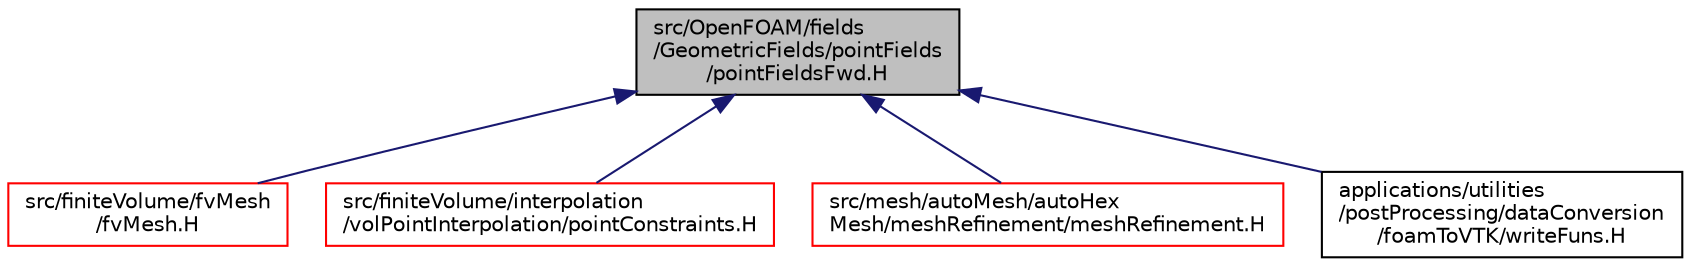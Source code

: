 digraph "src/OpenFOAM/fields/GeometricFields/pointFields/pointFieldsFwd.H"
{
  bgcolor="transparent";
  edge [fontname="Helvetica",fontsize="10",labelfontname="Helvetica",labelfontsize="10"];
  node [fontname="Helvetica",fontsize="10",shape=record];
  Node1 [label="src/OpenFOAM/fields\l/GeometricFields/pointFields\l/pointFieldsFwd.H",height=0.2,width=0.4,color="black", fillcolor="grey75", style="filled", fontcolor="black"];
  Node1 -> Node2 [dir="back",color="midnightblue",fontsize="10",style="solid",fontname="Helvetica"];
  Node2 [label="src/finiteVolume/fvMesh\l/fvMesh.H",height=0.2,width=0.4,color="red",URL="$a05871.html"];
  Node1 -> Node3 [dir="back",color="midnightblue",fontsize="10",style="solid",fontname="Helvetica"];
  Node3 [label="src/finiteVolume/interpolation\l/volPointInterpolation/pointConstraints.H",height=0.2,width=0.4,color="red",URL="$a06152.html"];
  Node1 -> Node4 [dir="back",color="midnightblue",fontsize="10",style="solid",fontname="Helvetica"];
  Node4 [label="src/mesh/autoMesh/autoHex\lMesh/meshRefinement/meshRefinement.H",height=0.2,width=0.4,color="red",URL="$a07051.html"];
  Node1 -> Node5 [dir="back",color="midnightblue",fontsize="10",style="solid",fontname="Helvetica"];
  Node5 [label="applications/utilities\l/postProcessing/dataConversion\l/foamToVTK/writeFuns.H",height=0.2,width=0.4,color="black",URL="$a04181.html"];
}
